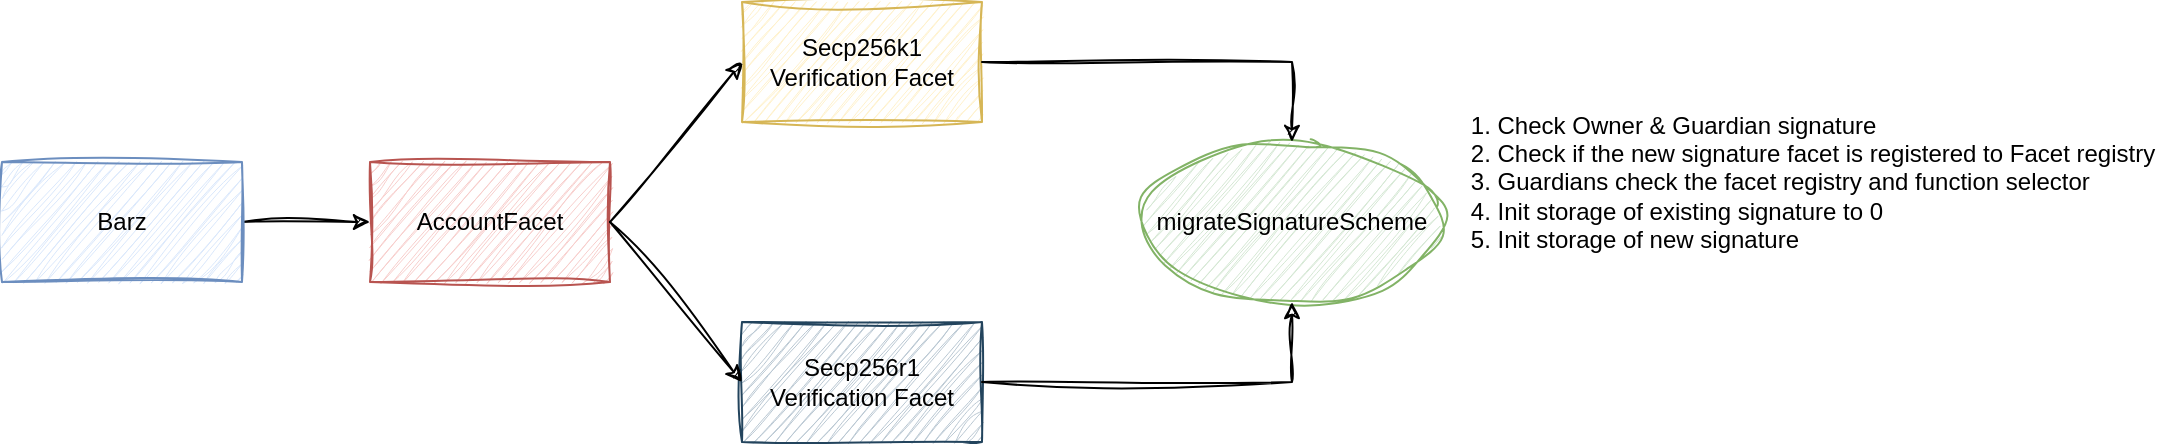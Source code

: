 <mxfile version="21.1.0" type="google">
  <diagram name="페이지-1" id="DvB5bvApGWAIl0YUd5id">
    <mxGraphModel dx="1571" dy="1496" grid="1" gridSize="10" guides="1" tooltips="1" connect="1" arrows="1" fold="1" page="1" pageScale="1" pageWidth="827" pageHeight="1169" math="0" shadow="0">
      <root>
        <mxCell id="0" />
        <mxCell id="1" parent="0" />
        <mxCell id="k2rHeqh_6e5bbMbuAlct-1" value="AccountFacet" style="rounded=0;whiteSpace=wrap;html=1;sketch=1;curveFitting=1;jiggle=2;fillColor=#f8cecc;strokeColor=#b85450;" parent="1" vertex="1">
          <mxGeometry x="354" y="280" width="120" height="60" as="geometry" />
        </mxCell>
        <mxCell id="k2rHeqh_6e5bbMbuAlct-3" style="edgeStyle=orthogonalEdgeStyle;rounded=0;orthogonalLoop=1;jettySize=auto;html=1;exitX=1;exitY=0.5;exitDx=0;exitDy=0;sketch=1;curveFitting=1;jiggle=2;" parent="1" source="k2rHeqh_6e5bbMbuAlct-2" target="k2rHeqh_6e5bbMbuAlct-1" edge="1">
          <mxGeometry relative="1" as="geometry" />
        </mxCell>
        <mxCell id="k2rHeqh_6e5bbMbuAlct-2" value="Barz" style="rounded=0;whiteSpace=wrap;html=1;sketch=1;curveFitting=1;jiggle=2;fillColor=#dae8fc;strokeColor=#6c8ebf;" parent="1" vertex="1">
          <mxGeometry x="170" y="280" width="120" height="60" as="geometry" />
        </mxCell>
        <mxCell id="k2rHeqh_6e5bbMbuAlct-4" value="Secp256k1 Verification Facet" style="rounded=0;whiteSpace=wrap;html=1;sketch=1;curveFitting=1;jiggle=2;fillColor=#fff2cc;strokeColor=#d6b656;" parent="1" vertex="1">
          <mxGeometry x="540" y="200" width="120" height="60" as="geometry" />
        </mxCell>
        <mxCell id="k2rHeqh_6e5bbMbuAlct-5" value="Secp256r1 Verification Facet" style="rounded=0;whiteSpace=wrap;html=1;sketch=1;curveFitting=1;jiggle=2;fillColor=#bac8d3;strokeColor=#23445d;" parent="1" vertex="1">
          <mxGeometry x="540" y="360" width="120" height="60" as="geometry" />
        </mxCell>
        <mxCell id="k2rHeqh_6e5bbMbuAlct-6" value="" style="endArrow=classic;html=1;rounded=0;entryX=0;entryY=0.5;entryDx=0;entryDy=0;exitX=1;exitY=0.5;exitDx=0;exitDy=0;sketch=1;curveFitting=1;jiggle=2;" parent="1" source="k2rHeqh_6e5bbMbuAlct-1" target="k2rHeqh_6e5bbMbuAlct-4" edge="1">
          <mxGeometry width="50" height="50" relative="1" as="geometry">
            <mxPoint x="470" y="310" as="sourcePoint" />
            <mxPoint x="500" y="280" as="targetPoint" />
          </mxGeometry>
        </mxCell>
        <mxCell id="k2rHeqh_6e5bbMbuAlct-7" value="" style="endArrow=classic;html=1;rounded=0;entryX=0;entryY=0.5;entryDx=0;entryDy=0;exitX=1;exitY=0.5;exitDx=0;exitDy=0;sketch=1;curveFitting=1;jiggle=2;" parent="1" source="k2rHeqh_6e5bbMbuAlct-1" target="k2rHeqh_6e5bbMbuAlct-5" edge="1">
          <mxGeometry width="50" height="50" relative="1" as="geometry">
            <mxPoint x="484" y="320" as="sourcePoint" />
            <mxPoint x="550" y="240" as="targetPoint" />
          </mxGeometry>
        </mxCell>
        <mxCell id="k2rHeqh_6e5bbMbuAlct-8" value="migrateSignatureScheme" style="ellipse;whiteSpace=wrap;html=1;shadow=0;fillColor=#d5e8d4;strokeColor=#82b366;sketch=1;curveFitting=1;jiggle=2;" parent="1" vertex="1">
          <mxGeometry x="740" y="270" width="150" height="80" as="geometry" />
        </mxCell>
        <mxCell id="k2rHeqh_6e5bbMbuAlct-9" value="" style="endArrow=classic;html=1;rounded=0;entryX=0.5;entryY=1;entryDx=0;entryDy=0;exitX=1;exitY=0.5;exitDx=0;exitDy=0;sketch=1;curveFitting=1;jiggle=2;" parent="1" source="k2rHeqh_6e5bbMbuAlct-5" target="k2rHeqh_6e5bbMbuAlct-8" edge="1">
          <mxGeometry width="50" height="50" relative="1" as="geometry">
            <mxPoint x="600" y="480" as="sourcePoint" />
            <mxPoint x="650" y="430" as="targetPoint" />
            <Array as="points">
              <mxPoint x="815" y="390" />
            </Array>
          </mxGeometry>
        </mxCell>
        <mxCell id="k2rHeqh_6e5bbMbuAlct-10" value="" style="endArrow=classic;html=1;rounded=0;entryX=0.5;entryY=0;entryDx=0;entryDy=0;sketch=1;curveFitting=1;jiggle=2;" parent="1" target="k2rHeqh_6e5bbMbuAlct-8" edge="1">
          <mxGeometry width="50" height="50" relative="1" as="geometry">
            <mxPoint x="660" y="230" as="sourcePoint" />
            <mxPoint x="710" y="180" as="targetPoint" />
            <Array as="points">
              <mxPoint x="815" y="230" />
            </Array>
          </mxGeometry>
        </mxCell>
        <mxCell id="k2rHeqh_6e5bbMbuAlct-12" value="&lt;div style=&quot;text-align: left;&quot;&gt;&lt;span style=&quot;background-color: initial;&quot;&gt;1. Check Owner &amp;amp; Guardian signature&lt;/span&gt;&lt;/div&gt;&lt;div style=&quot;text-align: left;&quot;&gt;&lt;span style=&quot;background-color: initial;&quot;&gt;2. Check if the new signature facet is registered to Facet registry&lt;/span&gt;&lt;/div&gt;&lt;div style=&quot;text-align: left;&quot;&gt;&lt;span style=&quot;background-color: initial;&quot;&gt;3. Guardians check the facet registry and function selector&lt;/span&gt;&lt;/div&gt;&lt;div style=&quot;text-align: left;&quot;&gt;&lt;span style=&quot;background-color: initial;&quot;&gt;4. Init storage of existing signature to 0&lt;/span&gt;&lt;/div&gt;&lt;div style=&quot;text-align: left;&quot;&gt;&lt;span style=&quot;background-color: initial;&quot;&gt;5. Init storage of new signature&lt;/span&gt;&lt;/div&gt;" style="text;html=1;align=center;verticalAlign=middle;resizable=0;points=[];autosize=1;strokeColor=none;fillColor=none;" parent="1" vertex="1">
          <mxGeometry x="890" y="245" width="370" height="90" as="geometry" />
        </mxCell>
      </root>
    </mxGraphModel>
  </diagram>
</mxfile>
